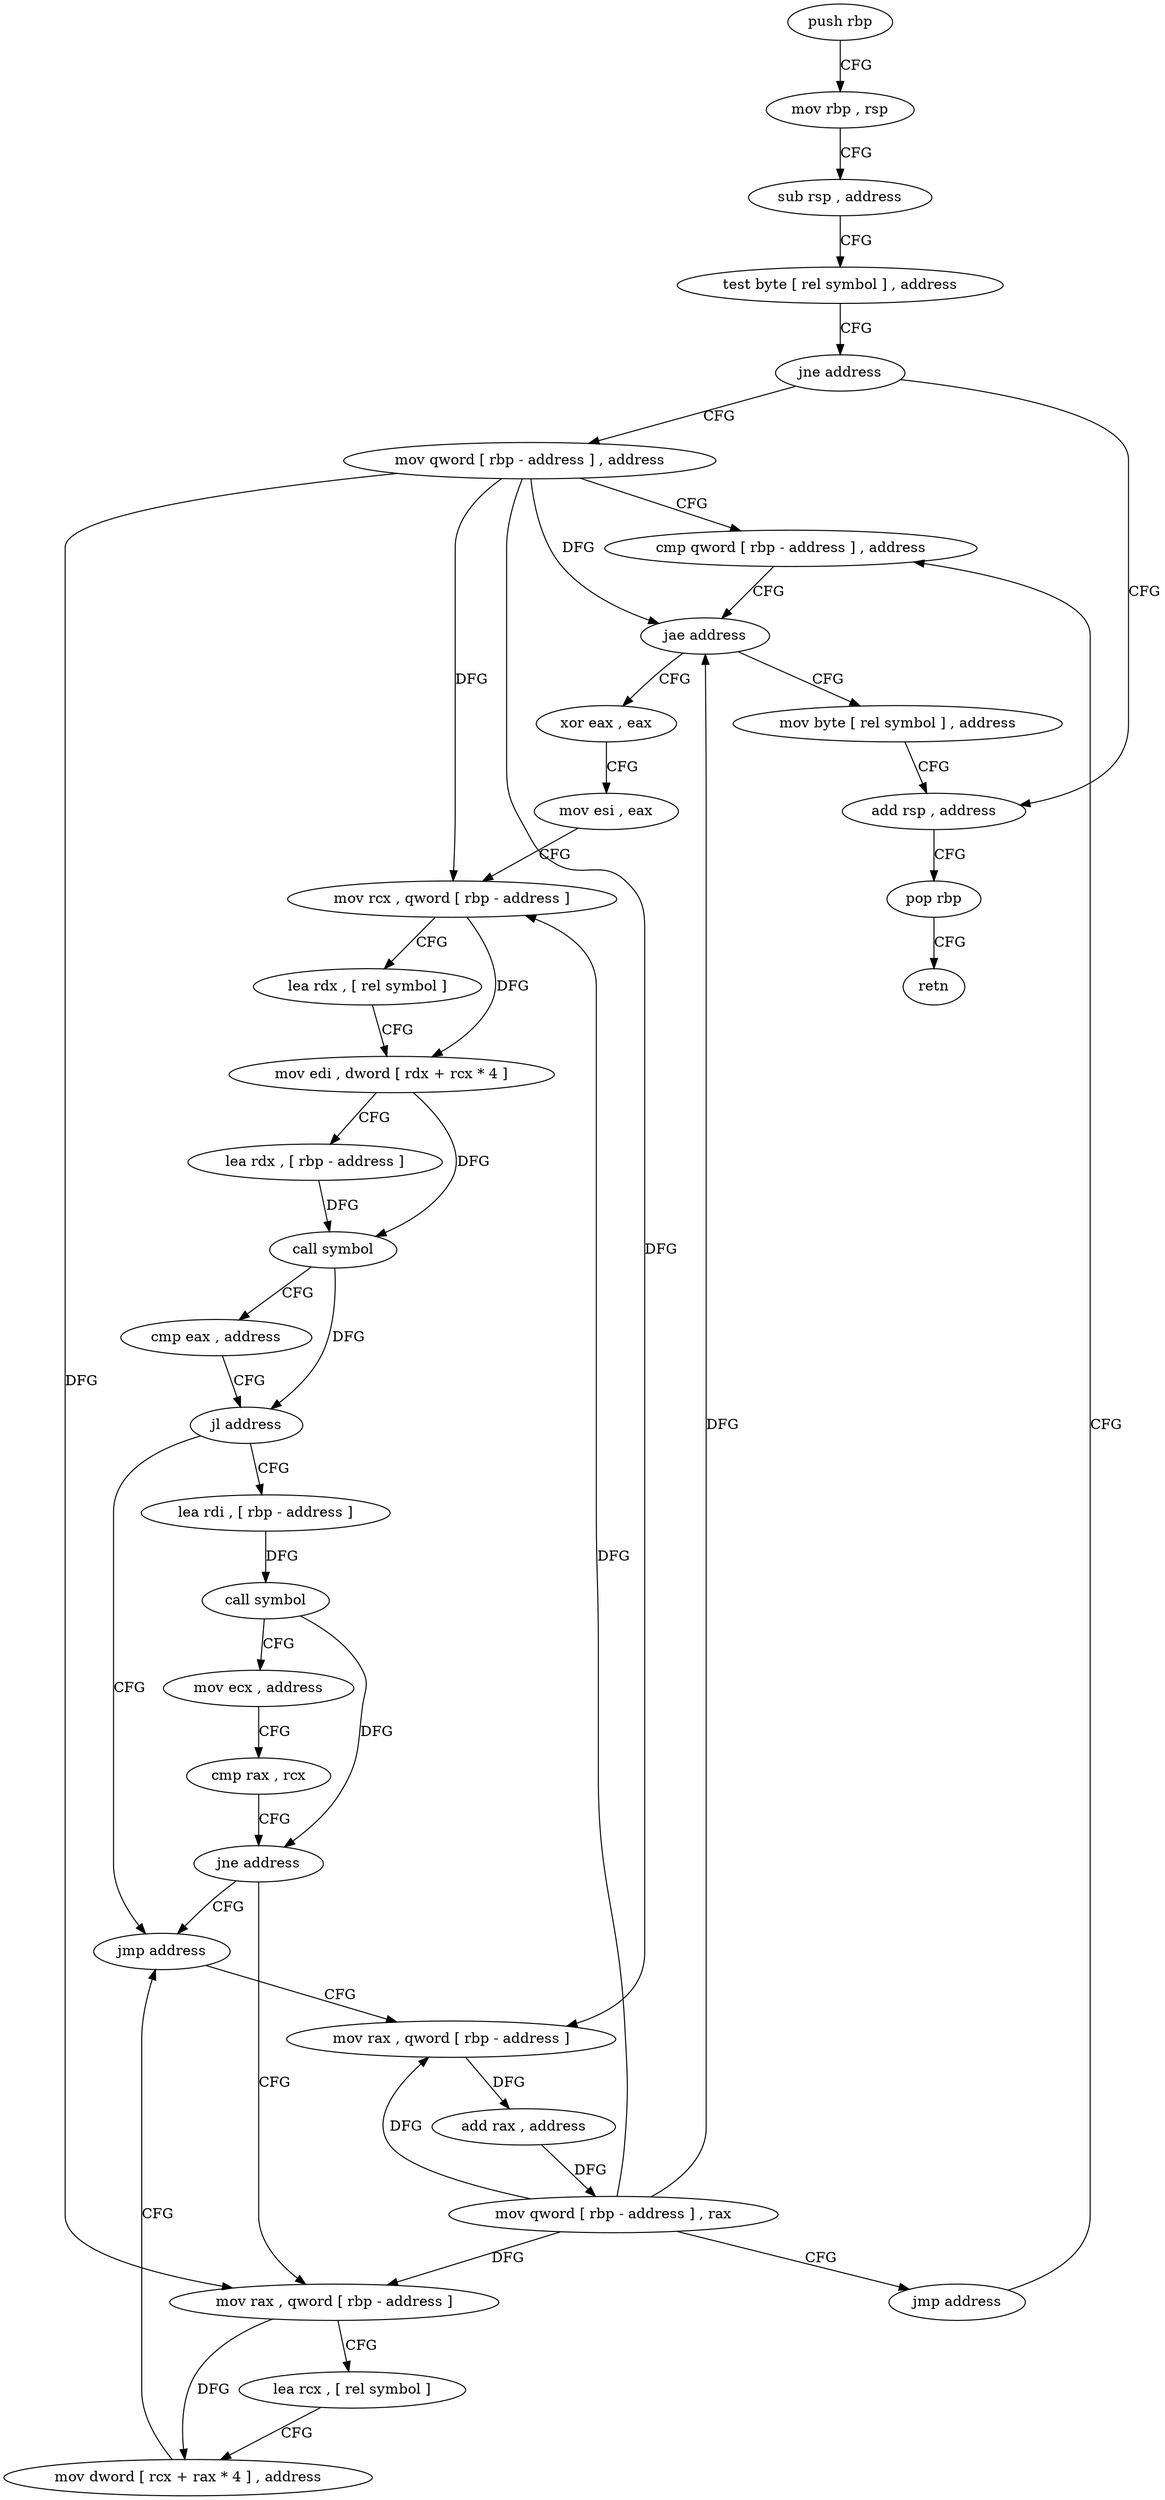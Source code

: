 digraph "func" {
"235664" [label = "push rbp" ]
"235665" [label = "mov rbp , rsp" ]
"235668" [label = "sub rsp , address" ]
"235675" [label = "test byte [ rel symbol ] , address" ]
"235682" [label = "jne address" ]
"235821" [label = "add rsp , address" ]
"235688" [label = "mov qword [ rbp - address ] , address" ]
"235828" [label = "pop rbp" ]
"235829" [label = "retn" ]
"235696" [label = "cmp qword [ rbp - address ] , address" ]
"235814" [label = "mov byte [ rel symbol ] , address" ]
"235707" [label = "xor eax , eax" ]
"235709" [label = "mov esi , eax" ]
"235711" [label = "mov rcx , qword [ rbp - address ]" ]
"235715" [label = "lea rdx , [ rel symbol ]" ]
"235722" [label = "mov edi , dword [ rdx + rcx * 4 ]" ]
"235725" [label = "lea rdx , [ rbp - address ]" ]
"235732" [label = "call symbol" ]
"235737" [label = "cmp eax , address" ]
"235740" [label = "jl address" ]
"235790" [label = "jmp address" ]
"235746" [label = "lea rdi , [ rbp - address ]" ]
"235795" [label = "mov rax , qword [ rbp - address ]" ]
"235753" [label = "call symbol" ]
"235758" [label = "mov ecx , address" ]
"235763" [label = "cmp rax , rcx" ]
"235766" [label = "jne address" ]
"235772" [label = "mov rax , qword [ rbp - address ]" ]
"235799" [label = "add rax , address" ]
"235805" [label = "mov qword [ rbp - address ] , rax" ]
"235809" [label = "jmp address" ]
"235776" [label = "lea rcx , [ rel symbol ]" ]
"235783" [label = "mov dword [ rcx + rax * 4 ] , address" ]
"235701" [label = "jae address" ]
"235664" -> "235665" [ label = "CFG" ]
"235665" -> "235668" [ label = "CFG" ]
"235668" -> "235675" [ label = "CFG" ]
"235675" -> "235682" [ label = "CFG" ]
"235682" -> "235821" [ label = "CFG" ]
"235682" -> "235688" [ label = "CFG" ]
"235821" -> "235828" [ label = "CFG" ]
"235688" -> "235696" [ label = "CFG" ]
"235688" -> "235701" [ label = "DFG" ]
"235688" -> "235711" [ label = "DFG" ]
"235688" -> "235795" [ label = "DFG" ]
"235688" -> "235772" [ label = "DFG" ]
"235828" -> "235829" [ label = "CFG" ]
"235696" -> "235701" [ label = "CFG" ]
"235814" -> "235821" [ label = "CFG" ]
"235707" -> "235709" [ label = "CFG" ]
"235709" -> "235711" [ label = "CFG" ]
"235711" -> "235715" [ label = "CFG" ]
"235711" -> "235722" [ label = "DFG" ]
"235715" -> "235722" [ label = "CFG" ]
"235722" -> "235725" [ label = "CFG" ]
"235722" -> "235732" [ label = "DFG" ]
"235725" -> "235732" [ label = "DFG" ]
"235732" -> "235737" [ label = "CFG" ]
"235732" -> "235740" [ label = "DFG" ]
"235737" -> "235740" [ label = "CFG" ]
"235740" -> "235790" [ label = "CFG" ]
"235740" -> "235746" [ label = "CFG" ]
"235790" -> "235795" [ label = "CFG" ]
"235746" -> "235753" [ label = "DFG" ]
"235795" -> "235799" [ label = "DFG" ]
"235753" -> "235758" [ label = "CFG" ]
"235753" -> "235766" [ label = "DFG" ]
"235758" -> "235763" [ label = "CFG" ]
"235763" -> "235766" [ label = "CFG" ]
"235766" -> "235790" [ label = "CFG" ]
"235766" -> "235772" [ label = "CFG" ]
"235772" -> "235776" [ label = "CFG" ]
"235772" -> "235783" [ label = "DFG" ]
"235799" -> "235805" [ label = "DFG" ]
"235805" -> "235809" [ label = "CFG" ]
"235805" -> "235701" [ label = "DFG" ]
"235805" -> "235711" [ label = "DFG" ]
"235805" -> "235795" [ label = "DFG" ]
"235805" -> "235772" [ label = "DFG" ]
"235809" -> "235696" [ label = "CFG" ]
"235776" -> "235783" [ label = "CFG" ]
"235783" -> "235790" [ label = "CFG" ]
"235701" -> "235814" [ label = "CFG" ]
"235701" -> "235707" [ label = "CFG" ]
}
